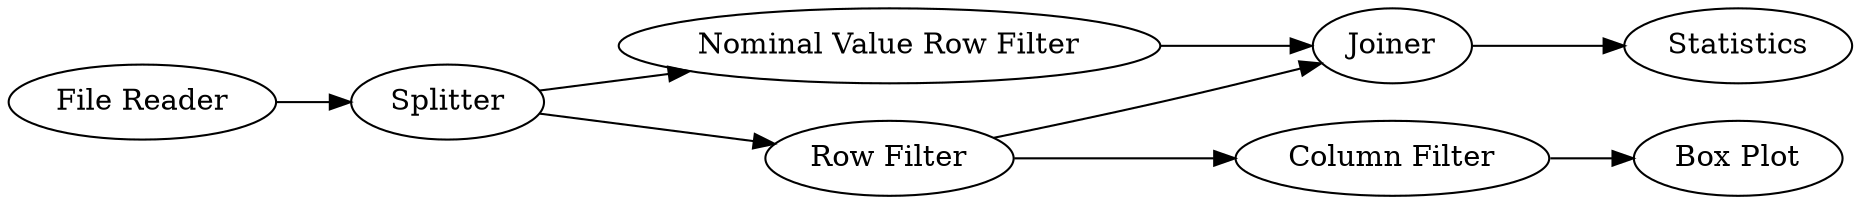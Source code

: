 digraph {
	9 -> 7
	11 -> 10
	7 -> 14
	13 -> 9
	5 -> 11
	13 -> 5
	1 -> 13
	5 -> 7
	5 [label="Row Filter"]
	13 [label=Splitter]
	1 [label="File Reader"]
	7 [label=Joiner]
	9 [label="Nominal Value Row Filter"]
	11 [label="Column Filter"]
	14 [label=Statistics]
	10 [label="Box Plot"]
	rankdir=LR
}
